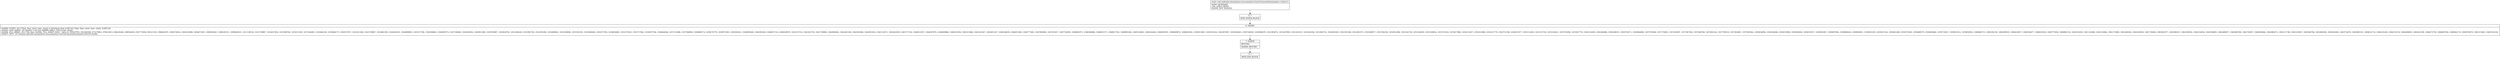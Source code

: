 digraph "CFG forandroidx.interpolator.view.animation.FastOutLinearInInterpolator.\<clinit\>()V" {
Node_4 [shape=record,label="{4\:\ ?|MTH_ENTER_BLOCK\l}"];
Node_6 [shape=record,label="{6\:\ 0x0000|0x0000: CONST  (r0 I:??[int, float, short, byte, char]) = (201(0xc9, float:2.82E\-43) ??[int, float, short, byte, char])  (LINE:34)\l0x0002: NEW_ARRAY  (r0 I:float[]) = (r0 I:int A[IMMUTABLE_TYPE]) type: float[] \l0x0004: FILL_ARRAY  (r0 I:??[]), data: 0x000a: FILL_ARRAY_DATA  , data: [0, 953267991, 961656599, 973279855, 978433815, 984245443, 988540410, 991775058, 995211031, 998445679, 1000378414, 1002525898, 1004673381, 1006941661, 1008230151, 1009626015, 1011129254, 1012739867, 1014457854, 1015598704, 1016511385, 1017424065, 1018444120, 1019464175, 1020537917, 1021611658, 1022739087, 1023665190, 1024282591, 1024899993, 1025517394, 1026188483, 1026859572, 1027530660, 1028228592, 1028953368, 1029704987, 1030429763, 1031208226, 1031892736, 1032295390, 1032698043, 1033100696, 1033530193, 1033946268, 1034375764, 1034818683, 1035275023, 1035717942, 1036187704, 1036644044, 1037113806, 1037596990, 1038080174, 1038576779, 1039073385, 1039583412, 1040093440, 1040395429, 1040657154, 1040918879, 1041187314, 1041455750, 1041730896, 1042006042, 1042281189, 1042563046, 1042851614, 1043133471, 1043422039, 1043717318, 1044012597, 1044307876, 1044609866, 1044911856, 1045213846, 1045522547, 1045831247, 1046146659, 1046455360, 1046777482, 1047092894, 1047415017, 1047743850, 1048065973, 1048394806, 1048653175, 1048817592, 1048985364, 1049156492, 1049324264, 1049495391, 1049669874, 1049841002, 1050015485, 1050193324, 1050367807, 1050545645, 1050726839, 1050904678, 1051085872, 1051267065, 1051451615, 1051636164, 1051820714, 1052005263, 1052193168, 1052381073, 1052568977, 1052760238, 1052951498, 1053142758, 1053334018, 1053528634, 1053723250, 1053917866, 1054115837, 1054313808, 1054511779, 1054713106, 1054911077, 1055112403, 1055313730, 1055518412, 1055723094, 1055927776, 1056132458, 1056340496, 1056548533, 1056756571, 1056964608, 1057070304, 1057176001, 1057281697, 1057387394, 1057494768, 1057602142, 1057709516, 1057816891, 1057925942, 1058034994, 1058144046, 1058253098, 1058363828, 1058474557, 1058585287, 1058697694, 1058808424, 1058920831, 1059033239, 1059147324, 1059261409, 1059373816, 1059489579, 1059603664, 1059719427, 1059833512, 1059950952, 1060066715, 1060184156, 1060299919, 1060419037, 1060536477, 1060653918, 1060773036, 1060892154, 1061012950, 1061132068, 1061252864, 1061373660, 1061494456, 1061616930, 1061739404, 1061861877, 1061984351, 1062108502, 1062232654, 1062356805, 1062480957, 1062606786, 1062730937, 1062858444, 1062984273, 1063111780, 1063239287, 1063366794, 1063494300, 1063623485, 1063752670, 1063883532, 1064012716, 1064145256, 1064276119, 1064408659, 1064541199, 1064673739, 1064807956, 1064942174, 1065078070, 1065215643, 1065353216] \l0x0007: SPUT  (r0 I:float[]) androidx.interpolator.view.animation.FastOutLinearInInterpolator.VALUES float[] \l}"];
Node_7 [shape=record,label="{7\:\ 0x0009|RETURN\l|0x0009: RETURN   \l}"];
Node_5 [shape=record,label="{5\:\ ?|MTH_EXIT_BLOCK\l}"];
MethodNode[shape=record,label="{static void androidx.interpolator.view.animation.FastOutLinearInInterpolator.\<clinit\>()  | DONT_GENERATE\lUSE_LINES_HINTS\lINLINE_NOT_NEEDED\l}"];
MethodNode -> Node_4;Node_4 -> Node_6;
Node_6 -> Node_7;
Node_7 -> Node_5;
}


